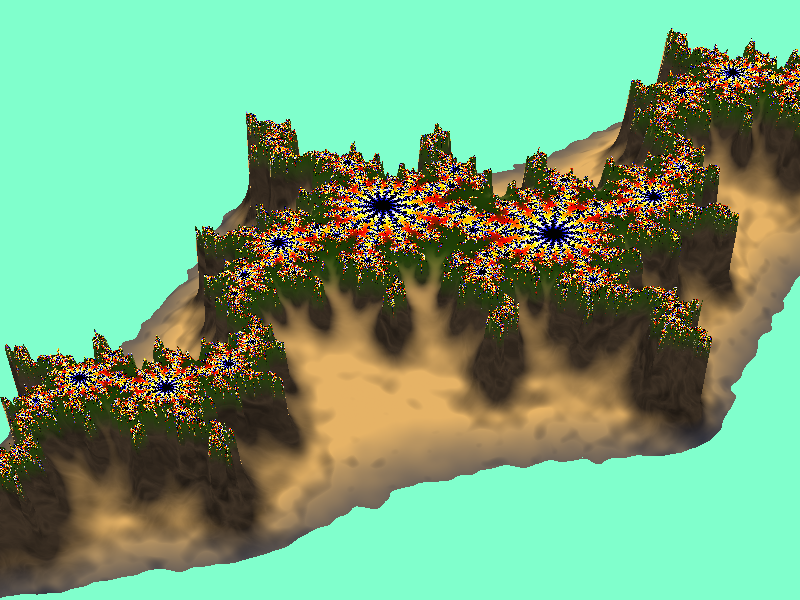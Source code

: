 /* frame022 */
/* --------------------------
Entry: 0008
WWW: http://3dimensions.dhs.org
Title: Julia Set Isle
Author: Sascha Ledinsky
Computing the CPM julia set in POV's SDL is very slow, but as the rules say "The POVRay scene file entered must be totally self contained and not rely on any external files" (e.g. a height field created with an external fractal program like Ultrafractal) it's the only possibility...
---------------------------*/

/*
 * Continous Potential Method (CPM) Julia set
 * released into public domain
 */
/* -------------------------------------------------------------------------------------------------- */
/* corners */
#local iMin = -1.2;
#local iMax = +1.2;
#local rMin = -2.4;
#local rMax = +2.4;
/* julia set for */
#local rJulia = -1.09;
#local iJulia = 0.24;
/* resolution */
#local xSteps = 1000;
#local ySteps = 500;
/* maximum iterations and bailout */
#local itMax = 50;
#local bMax = 1000;
/* -------------------------------------------------------------------------------------------------- */
#local dr = (rMax - rMin) / xSteps;
#local di = (iMax - iMin) / ySteps;
#local log2 = log(2);
#local height = array[xSteps][ySteps];
/* create height field */
#debug concat("computing ",str(xSteps,0,0),"x",str(ySteps,0,0)," height field...\n\n")
#declare f_bozo = function { pattern { bozo } }
#local i = iMin;
#local Y = 0;
#while (Y < ySteps)
	#local r = rMin;
	#local X = 0;
	#while (X < xSteps)
		#local it = 0;
		#local zr = r;
		#local zi = i;
		#local b = zr*zr + zi*zi;
		#while (b < bMax & it < itMax)
			/* julia set */
			#local zrOld = zr;
			#local zr = zr*zr - zi*zi + rJulia;
			#local zi = 2*zrOld*zi + iJulia;
			#local b = zr*zr + zi*zi;
			#local it = it + 1;
		#end
		#if (it = itMax)
			#local height[X][Y] = 0;
		#else
			/* cpm "potential" */
			#local potential = -pow(log(sqrt(b))/log2/pow(2,it),1/4);
			#local bump = 0;
			/* add some bumps to sand */
			#if (potential < -0.15)
				#local m = min(0.15 + potential,0.15);
				#local bump = m * f_bozo(X*0.1,0,Y*0.1) * 0.075;
			#end
			#local height[X][Y] = potential - bump;
			
		#end
		#local r = r + dr;
		#local X = X + 1;
	#end
	#local i = i + di;
	#local Y = Y + 1;
	#debug concat("\r",str(Y/ySteps*100,0,0),"% completed")
#end
/* some textures */
#declare fractal_texture = texture {
	pigment {
		julia <rJulia,iJulia>,itMax * 4
		rotate <90,0,0>
		/* map mandelbrot pattern to specified coordinates */
		translate <-rMin,0,-iMin>
		scale <1/(rMax - rMin),1,1/(iMax - iMin)>
		color_map {
			[0.0 color rgb <0.15,0.3,0.05>]
			[0.2 color rgb <0.1,0.2,0.0>]
			[0.3 color rgb <1,0,0>]
			[0.5 color rgb <1,1,0>]
			[0.7 color rgb <1,1,1>]
			[0.9 color rgb <0,0,1>]
			[1.0 color rgb <0,0,0>]
		}
	}
	finish { diffuse 1 ambient 0}
}
#declare rock_texture = texture {
	pigment {
		granite
		color_map {
			[0.0 color rgb <0.25,0.2,0.15>]
			[0.1 color rgb <0.25,0.2,0.15>]
			[0.9 color rgb <0.25,0.2,0.15>*0.5]
			[1.0 color rgb <0.25,0.2,0.15>*0.5]
		}
		turbulence 10
		omega 0.6
		octaves 10
		scale <5,30,5>
		rotate <5,5,5>
	}
	finish { diffuse 1 ambient 0 specular 0.5 roughness 0.02 }
}
#declare sand_texture = texture {
	pigment { color rgb <0.9,0.7,0.4> }
	finish { diffuse 1 brilliance 0.7 ambient 0 specular 0.7 roughness 0.05 crand 0.25 }
}
#declare land_texture = texture {
	slope { <0,-1,0>,0,0.5 }
	texture_map {
		[0.0 sand_texture]
		[0.5 sand_texture]
		[0.8 rock_texture]
		[1.0 rock_texture]
	}
}
#declare black_texture = texture {
	pigment { color rgb <0,0.1,0.3> }
	finish { ambient 1 diffuse 0 }
}
/*
 * set up the mesh2
 */
mesh2 {
	#debug concat("\rsetting up grid vertices...\n\n")
	vertex_vectors {
		(xSteps - 2)*(ySteps - 2)
		#local Y = 1;
		#while (Y < ySteps - 1)
			#local X = 1;
			#while (X < xSteps - 1)
				<X/xSteps,height[X][Y],Y/ySteps>,
				#local X = X + 1;
			#end
			#local Y = Y + 1;
			#debug concat("\r",str((Y+1)/ySteps*100,0,0),"% completed")
		#end
	}
	#local xs = 2 / xSteps;
	#local ys = 2 / ySteps;
	#debug concat("\rsetting up surface normals...\n\n")
	normal_vectors {
		(xSteps - 2)*(ySteps - 2)
		#local Y = 1;
		#while (Y < ySteps - 1)
			#local X = 1;
			#while (X < xSteps - 1)
				#if (height[X][Y] >= 1)
					<0,1,0>
				#else
					/* compute surface normal */
					#local dx = <xs,height[X + 1][Y] - height[X - 1][Y],0>;
					#local dz = <0,height[X][Y + 1] - height[X][Y - 1],ys>;
					vnormalize(vcross(dx,dz))
				#end
				#local X = X + 1;
			#end
			#local Y = Y + 1;
			#debug concat("\r",str((Y+1)/ySteps*100,0,0),"% completed")
		#end
	}
	#debug concat("\rbuilding triangle mesh...\n\n")
	face_indices {
		(xSteps - 3)*(ySteps -3)*2
		#local f = xSteps - 2;
		#local Y = 0;
		#while (Y < ySteps - 3)
			#local X = 0;
			#while (X < xSteps - 3)
				<Y*f + X,Y*f + X + 1,(Y + 1)*f + X>
				<(Y + 1)*f + X + 1,(Y + 1)*f + X,Y*f + X + 1>
				#local X = X + 1;
			#end
			#local Y = Y + 1;
			#debug concat("\r",str((Y+3)/ySteps*100,0,0),"% completed")
		#end
	}
	texture {
		gradient y
		texture_map {
			[0.0 black_texture]
			[0.3 black_texture]
			[0.5 land_texture]
			[0.8 land_texture]
			[0.9 fractal_texture]
			[1.0 fractal_texture]
		}
		scale <1,1.2,1>
		translate y*0.1
	}		
	scale <2,0.4,1>
	translate <-1,0.25,-0.5>
}
#debug concat("\rrendering...  \n\n")
/*
 * camera, lights, background, sea,...
 */
camera {
	up <0,1,0>
	right <1,0,0>
	location <-1.06,2.17,-1.0>
	look_at <-0.1,0.15,0>
	angle 20
}
light_source {
	<-10,12,5>
	color rgb <1.5,1.5,1>*1.2
	area_light <0.3,0,0>,<0,0.3,0>,5,5 circular orient jitter
}
light_source {
	<0,5,-10>
	color rgb <0.2,0.2,0.3>*1.2
	shadowless
}
light_source {
	<5,10,-5>
	color rgb <0.2,0.2,0.3>*1.2
	shadowless
}
sky_sphere {
	pigment {
		gradient y
		color_map {
			[0.0 color rgb <0.8,0.8,0.8>]
			[0.4 color rgb <0,0,1>]
			[1.0 color rgb <0,0,0.3>]
		}
	}
}
plane {
	y,-0.25
	texture { black_texture }
}
plane {
	y,0
	pigment {
		color rgbf <0.5,1,0.8,0.99>
	}
	finish {
		ambient 0
		diffuse 2
		brilliance 1.5
		specular 0.8 roughness 0.03
		reflection {
			0,1
			fresnel on        
		}
		conserve_energy
	}
	normal {
		average
		normal_map {
			[0.5 bumps 0.9 scale <0.005,0.01,0.01> rotate <0,-60,0>]
			[0.5 bumps 0.4 scale 0.003]
		}
	}
	interior {
		ior 1.33
		fade_power 2
		fade_distance 0.1
	}
}
plane {
	y,-0.1
	pigment {
		granite
		color_map {
			[0.0 color rgbt <0.9,0.8,0.6,1>]
			[0.5 color rgbt <0.9,0.8,0.6,1>]
			[1.0 color rgbt <0.9,0.8,0.6,0.5>]
		}
		scale 2
	}
	finish {
		ambient 0.5 diffuse 0
	}
}
	
	